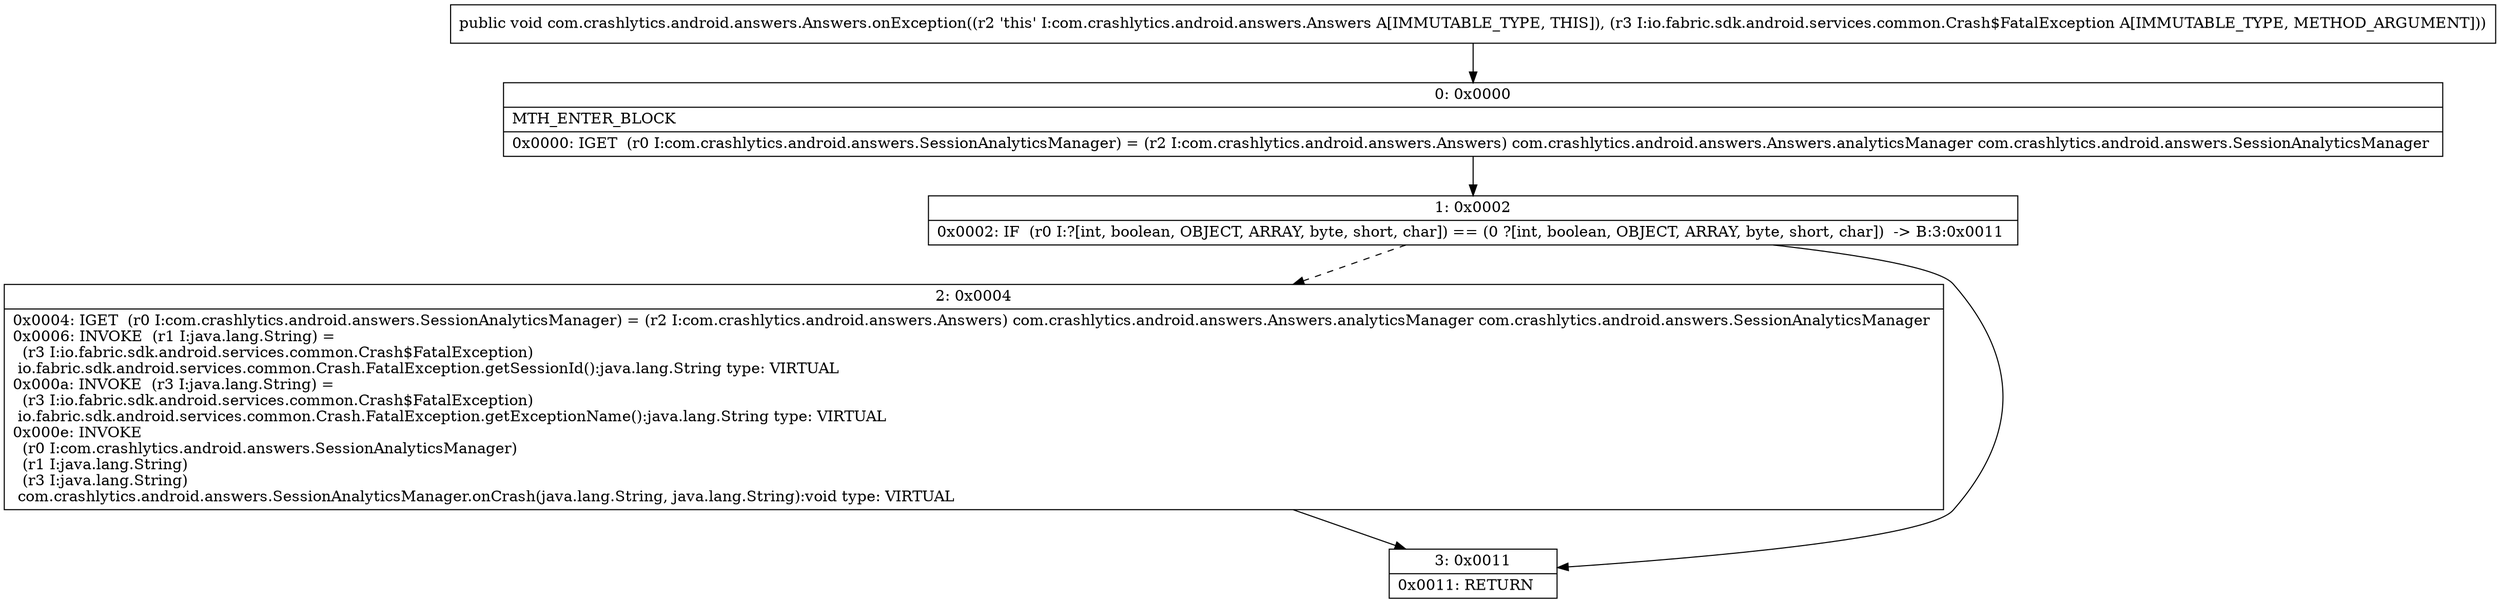 digraph "CFG forcom.crashlytics.android.answers.Answers.onException(Lio\/fabric\/sdk\/android\/services\/common\/Crash$FatalException;)V" {
Node_0 [shape=record,label="{0\:\ 0x0000|MTH_ENTER_BLOCK\l|0x0000: IGET  (r0 I:com.crashlytics.android.answers.SessionAnalyticsManager) = (r2 I:com.crashlytics.android.answers.Answers) com.crashlytics.android.answers.Answers.analyticsManager com.crashlytics.android.answers.SessionAnalyticsManager \l}"];
Node_1 [shape=record,label="{1\:\ 0x0002|0x0002: IF  (r0 I:?[int, boolean, OBJECT, ARRAY, byte, short, char]) == (0 ?[int, boolean, OBJECT, ARRAY, byte, short, char])  \-\> B:3:0x0011 \l}"];
Node_2 [shape=record,label="{2\:\ 0x0004|0x0004: IGET  (r0 I:com.crashlytics.android.answers.SessionAnalyticsManager) = (r2 I:com.crashlytics.android.answers.Answers) com.crashlytics.android.answers.Answers.analyticsManager com.crashlytics.android.answers.SessionAnalyticsManager \l0x0006: INVOKE  (r1 I:java.lang.String) = \l  (r3 I:io.fabric.sdk.android.services.common.Crash$FatalException)\l io.fabric.sdk.android.services.common.Crash.FatalException.getSessionId():java.lang.String type: VIRTUAL \l0x000a: INVOKE  (r3 I:java.lang.String) = \l  (r3 I:io.fabric.sdk.android.services.common.Crash$FatalException)\l io.fabric.sdk.android.services.common.Crash.FatalException.getExceptionName():java.lang.String type: VIRTUAL \l0x000e: INVOKE  \l  (r0 I:com.crashlytics.android.answers.SessionAnalyticsManager)\l  (r1 I:java.lang.String)\l  (r3 I:java.lang.String)\l com.crashlytics.android.answers.SessionAnalyticsManager.onCrash(java.lang.String, java.lang.String):void type: VIRTUAL \l}"];
Node_3 [shape=record,label="{3\:\ 0x0011|0x0011: RETURN   \l}"];
MethodNode[shape=record,label="{public void com.crashlytics.android.answers.Answers.onException((r2 'this' I:com.crashlytics.android.answers.Answers A[IMMUTABLE_TYPE, THIS]), (r3 I:io.fabric.sdk.android.services.common.Crash$FatalException A[IMMUTABLE_TYPE, METHOD_ARGUMENT])) }"];
MethodNode -> Node_0;
Node_0 -> Node_1;
Node_1 -> Node_2[style=dashed];
Node_1 -> Node_3;
Node_2 -> Node_3;
}

